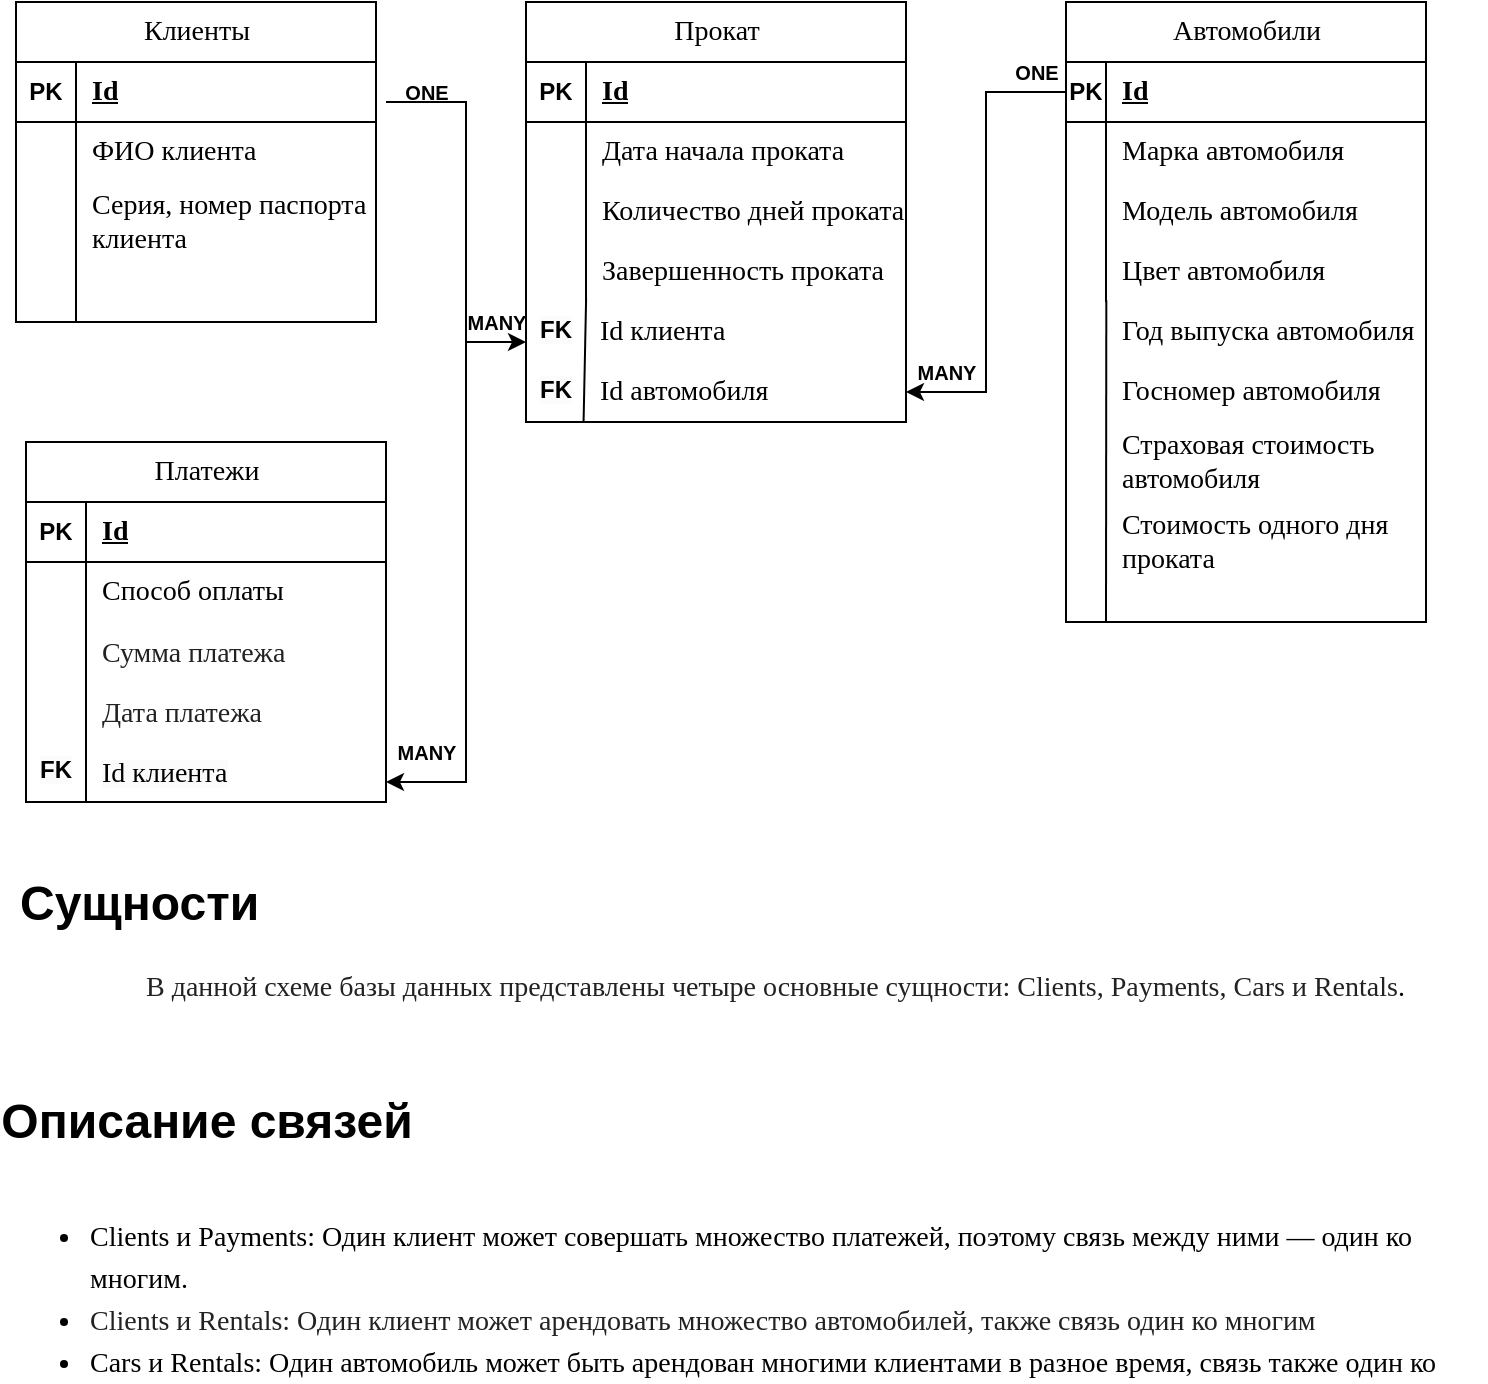 <mxfile version="24.8.6">
  <diagram name="Страница — 1" id="2ABTrhK1EuQkCngUxeEK">
    <mxGraphModel dx="1434" dy="738" grid="1" gridSize="10" guides="1" tooltips="1" connect="1" arrows="1" fold="1" page="1" pageScale="1" pageWidth="827" pageHeight="1169" math="0" shadow="0">
      <root>
        <mxCell id="0" />
        <mxCell id="1" parent="0" />
        <mxCell id="Uh-N2z985MXbtiI27TmT-30" value="" style="endArrow=classic;html=1;rounded=0;" parent="1" edge="1">
          <mxGeometry width="50" height="50" relative="1" as="geometry">
            <mxPoint x="239.998" y="130" as="sourcePoint" />
            <mxPoint x="240" y="470" as="targetPoint" />
            <Array as="points">
              <mxPoint x="280" y="130" />
              <mxPoint x="280" y="470" />
            </Array>
          </mxGeometry>
        </mxCell>
        <mxCell id="Uh-N2z985MXbtiI27TmT-31" value="" style="endArrow=classic;html=1;rounded=0;" parent="1" edge="1">
          <mxGeometry width="50" height="50" relative="1" as="geometry">
            <mxPoint x="240" y="130" as="sourcePoint" />
            <mxPoint x="310" y="250" as="targetPoint" />
            <Array as="points">
              <mxPoint x="280" y="130" />
              <mxPoint x="280" y="250" />
            </Array>
          </mxGeometry>
        </mxCell>
        <mxCell id="Uh-N2z985MXbtiI27TmT-32" value="" style="endArrow=classic;html=1;rounded=0;exitX=0;exitY=0.5;exitDx=0;exitDy=0;" parent="1" source="OQbJaZN8hJUcQe3rz_dk-86" edge="1">
          <mxGeometry width="50" height="50" relative="1" as="geometry">
            <mxPoint x="540" y="120" as="sourcePoint" />
            <mxPoint x="500" y="275" as="targetPoint" />
            <Array as="points">
              <mxPoint x="540" y="125" />
              <mxPoint x="540" y="200" />
              <mxPoint x="540" y="275" />
            </Array>
          </mxGeometry>
        </mxCell>
        <mxCell id="Uh-N2z985MXbtiI27TmT-55" value="" style="shape=tableRow;horizontal=0;startSize=0;swimlaneHead=0;swimlaneBody=0;top=0;left=0;bottom=0;right=0;collapsible=0;dropTarget=0;fillColor=none;points=[[0,0.5],[1,0.5]];portConstraint=eastwest;strokeColor=inherit;fontSize=16;" parent="1" vertex="1">
          <mxGeometry x="150" y="550" width="180" height="30" as="geometry" />
        </mxCell>
        <object label="&lt;span style=&quot;font-weight: 400; text-wrap-mode: wrap;&quot;&gt;&lt;font face=&quot;Times New Roman&quot; style=&quot;font-size: 14px;&quot;&gt;Прокат&lt;/font&gt;&lt;/span&gt;" id="OQbJaZN8hJUcQe3rz_dk-14">
          <mxCell style="shape=table;startSize=30;container=1;collapsible=1;childLayout=tableLayout;fixedRows=1;rowLines=0;fontStyle=1;align=center;resizeLast=1;html=1;" vertex="1" parent="1">
            <mxGeometry x="310" y="80" width="190" height="210" as="geometry" />
          </mxCell>
        </object>
        <mxCell id="OQbJaZN8hJUcQe3rz_dk-15" value="" style="shape=tableRow;horizontal=0;startSize=0;swimlaneHead=0;swimlaneBody=0;fillColor=none;collapsible=0;dropTarget=0;points=[[0,0.5],[1,0.5]];portConstraint=eastwest;top=0;left=0;right=0;bottom=1;" vertex="1" parent="OQbJaZN8hJUcQe3rz_dk-14">
          <mxGeometry y="30" width="190" height="30" as="geometry" />
        </mxCell>
        <mxCell id="OQbJaZN8hJUcQe3rz_dk-16" value="PK" style="shape=partialRectangle;connectable=0;fillColor=none;top=0;left=0;bottom=0;right=0;fontStyle=1;overflow=hidden;whiteSpace=wrap;html=1;" vertex="1" parent="OQbJaZN8hJUcQe3rz_dk-15">
          <mxGeometry width="30" height="30" as="geometry">
            <mxRectangle width="30" height="30" as="alternateBounds" />
          </mxGeometry>
        </mxCell>
        <mxCell id="OQbJaZN8hJUcQe3rz_dk-17" value="&lt;span style=&quot;text-align: center;&quot;&gt;&lt;font style=&quot;font-size: 14px;&quot; face=&quot;Times New Roman&quot;&gt;Id&lt;/font&gt;&lt;/span&gt;" style="shape=partialRectangle;connectable=0;fillColor=none;top=0;left=0;bottom=0;right=0;align=left;spacingLeft=6;fontStyle=5;overflow=hidden;whiteSpace=wrap;html=1;" vertex="1" parent="OQbJaZN8hJUcQe3rz_dk-15">
          <mxGeometry x="30" width="160" height="30" as="geometry">
            <mxRectangle width="160" height="30" as="alternateBounds" />
          </mxGeometry>
        </mxCell>
        <mxCell id="OQbJaZN8hJUcQe3rz_dk-18" value="" style="shape=tableRow;horizontal=0;startSize=0;swimlaneHead=0;swimlaneBody=0;fillColor=none;collapsible=0;dropTarget=0;points=[[0,0.5],[1,0.5]];portConstraint=eastwest;top=0;left=0;right=0;bottom=0;" vertex="1" parent="OQbJaZN8hJUcQe3rz_dk-14">
          <mxGeometry y="60" width="190" height="30" as="geometry" />
        </mxCell>
        <mxCell id="OQbJaZN8hJUcQe3rz_dk-19" value="" style="shape=partialRectangle;connectable=0;fillColor=none;top=0;left=0;bottom=0;right=0;editable=1;overflow=hidden;whiteSpace=wrap;html=1;" vertex="1" parent="OQbJaZN8hJUcQe3rz_dk-18">
          <mxGeometry width="30" height="30" as="geometry">
            <mxRectangle width="30" height="30" as="alternateBounds" />
          </mxGeometry>
        </mxCell>
        <mxCell id="OQbJaZN8hJUcQe3rz_dk-20" value="&lt;font style=&quot;font-size: 14px;&quot; face=&quot;Times New Roman&quot;&gt;Дата начала проката&lt;/font&gt;" style="shape=partialRectangle;connectable=0;fillColor=none;top=0;left=0;bottom=0;right=0;align=left;spacingLeft=6;overflow=hidden;whiteSpace=wrap;html=1;" vertex="1" parent="OQbJaZN8hJUcQe3rz_dk-18">
          <mxGeometry x="30" width="160" height="30" as="geometry">
            <mxRectangle width="160" height="30" as="alternateBounds" />
          </mxGeometry>
        </mxCell>
        <mxCell id="OQbJaZN8hJUcQe3rz_dk-21" value="" style="shape=tableRow;horizontal=0;startSize=0;swimlaneHead=0;swimlaneBody=0;fillColor=none;collapsible=0;dropTarget=0;points=[[0,0.5],[1,0.5]];portConstraint=eastwest;top=0;left=0;right=0;bottom=0;" vertex="1" parent="OQbJaZN8hJUcQe3rz_dk-14">
          <mxGeometry y="90" width="190" height="30" as="geometry" />
        </mxCell>
        <mxCell id="OQbJaZN8hJUcQe3rz_dk-22" value="" style="shape=partialRectangle;connectable=0;fillColor=none;top=0;left=0;bottom=0;right=0;editable=1;overflow=hidden;whiteSpace=wrap;html=1;" vertex="1" parent="OQbJaZN8hJUcQe3rz_dk-21">
          <mxGeometry width="30" height="30" as="geometry">
            <mxRectangle width="30" height="30" as="alternateBounds" />
          </mxGeometry>
        </mxCell>
        <mxCell id="OQbJaZN8hJUcQe3rz_dk-23" value="&lt;font style=&quot;font-size: 14px;&quot; face=&quot;Times New Roman&quot;&gt;Количество дней проката&lt;/font&gt;" style="shape=partialRectangle;connectable=0;fillColor=none;top=0;left=0;bottom=0;right=0;align=left;spacingLeft=6;overflow=hidden;whiteSpace=wrap;html=1;" vertex="1" parent="OQbJaZN8hJUcQe3rz_dk-21">
          <mxGeometry x="30" width="160" height="30" as="geometry">
            <mxRectangle width="160" height="30" as="alternateBounds" />
          </mxGeometry>
        </mxCell>
        <mxCell id="OQbJaZN8hJUcQe3rz_dk-24" value="" style="shape=tableRow;horizontal=0;startSize=0;swimlaneHead=0;swimlaneBody=0;fillColor=none;collapsible=0;dropTarget=0;points=[[0,0.5],[1,0.5]];portConstraint=eastwest;top=0;left=0;right=0;bottom=0;" vertex="1" parent="OQbJaZN8hJUcQe3rz_dk-14">
          <mxGeometry y="120" width="190" height="30" as="geometry" />
        </mxCell>
        <mxCell id="OQbJaZN8hJUcQe3rz_dk-25" value="" style="shape=partialRectangle;connectable=0;fillColor=none;top=0;left=0;bottom=0;right=0;editable=1;overflow=hidden;whiteSpace=wrap;html=1;" vertex="1" parent="OQbJaZN8hJUcQe3rz_dk-24">
          <mxGeometry width="30" height="30" as="geometry">
            <mxRectangle width="30" height="30" as="alternateBounds" />
          </mxGeometry>
        </mxCell>
        <mxCell id="OQbJaZN8hJUcQe3rz_dk-26" value="&lt;font style=&quot;font-size: 14px;&quot; face=&quot;Times New Roman&quot;&gt;Завершенность проката&lt;/font&gt;" style="shape=partialRectangle;connectable=0;fillColor=none;top=0;left=0;bottom=0;right=0;align=left;spacingLeft=6;overflow=hidden;whiteSpace=wrap;html=1;" vertex="1" parent="OQbJaZN8hJUcQe3rz_dk-24">
          <mxGeometry x="30" width="160" height="30" as="geometry">
            <mxRectangle width="160" height="30" as="alternateBounds" />
          </mxGeometry>
        </mxCell>
        <mxCell id="OQbJaZN8hJUcQe3rz_dk-32" value="&lt;span style=&quot;font-weight: 400;&quot;&gt;&lt;font style=&quot;font-size: 14px;&quot; face=&quot;Times New Roman&quot;&gt;Клиенты&lt;/font&gt;&lt;/span&gt;" style="shape=table;startSize=30;container=1;collapsible=1;childLayout=tableLayout;fixedRows=1;rowLines=0;fontStyle=1;align=center;resizeLast=1;html=1;" vertex="1" parent="1">
          <mxGeometry x="55" y="80" width="180" height="160" as="geometry" />
        </mxCell>
        <mxCell id="OQbJaZN8hJUcQe3rz_dk-33" value="" style="shape=tableRow;horizontal=0;startSize=0;swimlaneHead=0;swimlaneBody=0;fillColor=none;collapsible=0;dropTarget=0;points=[[0,0.5],[1,0.5]];portConstraint=eastwest;top=0;left=0;right=0;bottom=1;" vertex="1" parent="OQbJaZN8hJUcQe3rz_dk-32">
          <mxGeometry y="30" width="180" height="30" as="geometry" />
        </mxCell>
        <mxCell id="OQbJaZN8hJUcQe3rz_dk-34" value="PK" style="shape=partialRectangle;connectable=0;fillColor=none;top=0;left=0;bottom=0;right=0;fontStyle=1;overflow=hidden;whiteSpace=wrap;html=1;" vertex="1" parent="OQbJaZN8hJUcQe3rz_dk-33">
          <mxGeometry width="30" height="30" as="geometry">
            <mxRectangle width="30" height="30" as="alternateBounds" />
          </mxGeometry>
        </mxCell>
        <mxCell id="OQbJaZN8hJUcQe3rz_dk-35" value="&lt;font style=&quot;font-size: 14px;&quot; face=&quot;Times New Roman&quot;&gt;Id&lt;/font&gt;" style="shape=partialRectangle;connectable=0;fillColor=none;top=0;left=0;bottom=0;right=0;align=left;spacingLeft=6;fontStyle=5;overflow=hidden;whiteSpace=wrap;html=1;" vertex="1" parent="OQbJaZN8hJUcQe3rz_dk-33">
          <mxGeometry x="30" width="150" height="30" as="geometry">
            <mxRectangle width="150" height="30" as="alternateBounds" />
          </mxGeometry>
        </mxCell>
        <mxCell id="OQbJaZN8hJUcQe3rz_dk-36" value="" style="shape=tableRow;horizontal=0;startSize=0;swimlaneHead=0;swimlaneBody=0;fillColor=none;collapsible=0;dropTarget=0;points=[[0,0.5],[1,0.5]];portConstraint=eastwest;top=0;left=0;right=0;bottom=0;" vertex="1" parent="OQbJaZN8hJUcQe3rz_dk-32">
          <mxGeometry y="60" width="180" height="30" as="geometry" />
        </mxCell>
        <mxCell id="OQbJaZN8hJUcQe3rz_dk-37" value="" style="shape=partialRectangle;connectable=0;fillColor=none;top=0;left=0;bottom=0;right=0;editable=1;overflow=hidden;whiteSpace=wrap;html=1;" vertex="1" parent="OQbJaZN8hJUcQe3rz_dk-36">
          <mxGeometry width="30" height="30" as="geometry">
            <mxRectangle width="30" height="30" as="alternateBounds" />
          </mxGeometry>
        </mxCell>
        <mxCell id="OQbJaZN8hJUcQe3rz_dk-38" value="&lt;font face=&quot;Times New Roman&quot; style=&quot;font-size: 14px;&quot;&gt;ФИО клиента&lt;/font&gt;" style="shape=partialRectangle;connectable=0;fillColor=none;top=0;left=0;bottom=0;right=0;align=left;spacingLeft=6;overflow=hidden;whiteSpace=wrap;html=1;" vertex="1" parent="OQbJaZN8hJUcQe3rz_dk-36">
          <mxGeometry x="30" width="150" height="30" as="geometry">
            <mxRectangle width="150" height="30" as="alternateBounds" />
          </mxGeometry>
        </mxCell>
        <mxCell id="OQbJaZN8hJUcQe3rz_dk-39" value="" style="shape=tableRow;horizontal=0;startSize=0;swimlaneHead=0;swimlaneBody=0;fillColor=none;collapsible=0;dropTarget=0;points=[[0,0.5],[1,0.5]];portConstraint=eastwest;top=0;left=0;right=0;bottom=0;" vertex="1" parent="OQbJaZN8hJUcQe3rz_dk-32">
          <mxGeometry y="90" width="180" height="40" as="geometry" />
        </mxCell>
        <mxCell id="OQbJaZN8hJUcQe3rz_dk-40" value="" style="shape=partialRectangle;connectable=0;fillColor=none;top=0;left=0;bottom=0;right=0;editable=1;overflow=hidden;whiteSpace=wrap;html=1;" vertex="1" parent="OQbJaZN8hJUcQe3rz_dk-39">
          <mxGeometry width="30" height="40" as="geometry">
            <mxRectangle width="30" height="40" as="alternateBounds" />
          </mxGeometry>
        </mxCell>
        <mxCell id="OQbJaZN8hJUcQe3rz_dk-41" value="&lt;font style=&quot;font-size: 14px;&quot; face=&quot;Times New Roman&quot;&gt;Серия, номер паспорта клиента&lt;/font&gt;" style="shape=partialRectangle;connectable=0;fillColor=none;top=0;left=0;bottom=0;right=0;align=left;spacingLeft=6;overflow=hidden;whiteSpace=wrap;html=1;" vertex="1" parent="OQbJaZN8hJUcQe3rz_dk-39">
          <mxGeometry x="30" width="150" height="40" as="geometry">
            <mxRectangle width="150" height="40" as="alternateBounds" />
          </mxGeometry>
        </mxCell>
        <mxCell id="OQbJaZN8hJUcQe3rz_dk-42" value="" style="shape=tableRow;horizontal=0;startSize=0;swimlaneHead=0;swimlaneBody=0;fillColor=none;collapsible=0;dropTarget=0;points=[[0,0.5],[1,0.5]];portConstraint=eastwest;top=0;left=0;right=0;bottom=0;" vertex="1" parent="OQbJaZN8hJUcQe3rz_dk-32">
          <mxGeometry y="130" width="180" height="30" as="geometry" />
        </mxCell>
        <mxCell id="OQbJaZN8hJUcQe3rz_dk-43" value="" style="shape=partialRectangle;connectable=0;fillColor=none;top=0;left=0;bottom=0;right=0;editable=1;overflow=hidden;whiteSpace=wrap;html=1;" vertex="1" parent="OQbJaZN8hJUcQe3rz_dk-42">
          <mxGeometry width="30" height="30" as="geometry">
            <mxRectangle width="30" height="30" as="alternateBounds" />
          </mxGeometry>
        </mxCell>
        <mxCell id="OQbJaZN8hJUcQe3rz_dk-44" value="" style="shape=partialRectangle;connectable=0;fillColor=none;top=0;left=0;bottom=0;right=0;align=left;spacingLeft=6;overflow=hidden;whiteSpace=wrap;html=1;" vertex="1" parent="OQbJaZN8hJUcQe3rz_dk-42">
          <mxGeometry x="30" width="150" height="30" as="geometry">
            <mxRectangle width="150" height="30" as="alternateBounds" />
          </mxGeometry>
        </mxCell>
        <mxCell id="OQbJaZN8hJUcQe3rz_dk-47" value="" style="endArrow=none;html=1;rounded=0;entryX=0.167;entryY=-0.06;entryDx=0;entryDy=0;entryPerimeter=0;exitX=0.16;exitY=0.985;exitDx=0;exitDy=0;exitPerimeter=0;" edge="1" parent="1" source="OQbJaZN8hJUcQe3rz_dk-66" target="OQbJaZN8hJUcQe3rz_dk-63">
          <mxGeometry relative="1" as="geometry">
            <mxPoint x="340" y="320" as="sourcePoint" />
            <mxPoint x="340" y="240" as="targetPoint" />
          </mxGeometry>
        </mxCell>
        <mxCell id="OQbJaZN8hJUcQe3rz_dk-63" value="" style="shape=tableRow;horizontal=0;startSize=0;swimlaneHead=0;swimlaneBody=0;fillColor=none;collapsible=0;dropTarget=0;points=[[0,0.5],[1,0.5]];portConstraint=eastwest;top=0;left=0;right=0;bottom=0;" vertex="1" parent="1">
          <mxGeometry x="310" y="230" width="180" height="30" as="geometry" />
        </mxCell>
        <mxCell id="OQbJaZN8hJUcQe3rz_dk-65" value="&lt;font face=&quot;Times New Roman&quot; style=&quot;font-size: 14px;&quot;&gt;Id клиента&lt;/font&gt;" style="shape=partialRectangle;connectable=0;fillColor=none;top=0;left=0;bottom=0;right=0;align=left;spacingLeft=6;overflow=hidden;whiteSpace=wrap;html=1;" vertex="1" parent="OQbJaZN8hJUcQe3rz_dk-63">
          <mxGeometry x="29" width="150" height="30" as="geometry">
            <mxRectangle width="150" height="30" as="alternateBounds" />
          </mxGeometry>
        </mxCell>
        <mxCell id="OQbJaZN8hJUcQe3rz_dk-66" value="" style="shape=tableRow;horizontal=0;startSize=0;swimlaneHead=0;swimlaneBody=0;fillColor=none;collapsible=0;dropTarget=0;points=[[0,0.5],[1,0.5]];portConstraint=eastwest;top=0;left=0;right=0;bottom=0;" vertex="1" parent="1">
          <mxGeometry x="310" y="260" width="180" height="30" as="geometry" />
        </mxCell>
        <mxCell id="OQbJaZN8hJUcQe3rz_dk-68" value="&lt;font style=&quot;font-size: 14px;&quot; face=&quot;Times New Roman&quot;&gt;Id автомобиля&lt;/font&gt;" style="shape=partialRectangle;connectable=0;fillColor=none;top=0;left=0;bottom=0;right=0;align=left;spacingLeft=6;overflow=hidden;whiteSpace=wrap;html=1;" vertex="1" parent="OQbJaZN8hJUcQe3rz_dk-66">
          <mxGeometry x="29" width="150" height="30" as="geometry">
            <mxRectangle width="150" height="30" as="alternateBounds" />
          </mxGeometry>
        </mxCell>
        <mxCell id="OQbJaZN8hJUcQe3rz_dk-64" value="" style="shape=partialRectangle;connectable=0;fillColor=none;top=0;left=0;bottom=0;right=0;editable=1;overflow=hidden;whiteSpace=wrap;html=1;" vertex="1" parent="1">
          <mxGeometry x="290" y="310" width="30" height="30" as="geometry">
            <mxRectangle width="30" height="30" as="alternateBounds" />
          </mxGeometry>
        </mxCell>
        <mxCell id="OQbJaZN8hJUcQe3rz_dk-67" value="" style="shape=partialRectangle;connectable=0;fillColor=none;top=0;left=0;bottom=0;right=0;editable=1;overflow=hidden;whiteSpace=wrap;html=1;" vertex="1" parent="1">
          <mxGeometry x="300" y="310" width="30" height="30" as="geometry">
            <mxRectangle width="30" height="30" as="alternateBounds" />
          </mxGeometry>
        </mxCell>
        <object label="&lt;span style=&quot;font-weight: 400; text-wrap-mode: wrap;&quot;&gt;&lt;font style=&quot;font-size: 14px;&quot; face=&quot;Times New Roman&quot;&gt;Платежи&lt;/font&gt;&lt;/span&gt;" Row4="" id="OQbJaZN8hJUcQe3rz_dk-69">
          <mxCell style="shape=table;startSize=30;container=1;collapsible=1;childLayout=tableLayout;fixedRows=1;rowLines=0;fontStyle=1;align=center;resizeLast=1;html=1;" vertex="1" parent="1">
            <mxGeometry x="60" y="300" width="180" height="180" as="geometry" />
          </mxCell>
        </object>
        <mxCell id="OQbJaZN8hJUcQe3rz_dk-70" value="" style="shape=tableRow;horizontal=0;startSize=0;swimlaneHead=0;swimlaneBody=0;fillColor=none;collapsible=0;dropTarget=0;points=[[0,0.5],[1,0.5]];portConstraint=eastwest;top=0;left=0;right=0;bottom=1;" vertex="1" parent="OQbJaZN8hJUcQe3rz_dk-69">
          <mxGeometry y="30" width="180" height="30" as="geometry" />
        </mxCell>
        <mxCell id="OQbJaZN8hJUcQe3rz_dk-71" value="PK" style="shape=partialRectangle;connectable=0;fillColor=none;top=0;left=0;bottom=0;right=0;fontStyle=1;overflow=hidden;whiteSpace=wrap;html=1;" vertex="1" parent="OQbJaZN8hJUcQe3rz_dk-70">
          <mxGeometry width="30" height="30" as="geometry">
            <mxRectangle width="30" height="30" as="alternateBounds" />
          </mxGeometry>
        </mxCell>
        <mxCell id="OQbJaZN8hJUcQe3rz_dk-72" value="&lt;font style=&quot;font-size: 14px;&quot; face=&quot;Times New Roman&quot;&gt;Id&lt;/font&gt;" style="shape=partialRectangle;connectable=0;fillColor=none;top=0;left=0;bottom=0;right=0;align=left;spacingLeft=6;fontStyle=5;overflow=hidden;whiteSpace=wrap;html=1;" vertex="1" parent="OQbJaZN8hJUcQe3rz_dk-70">
          <mxGeometry x="30" width="150" height="30" as="geometry">
            <mxRectangle width="150" height="30" as="alternateBounds" />
          </mxGeometry>
        </mxCell>
        <mxCell id="OQbJaZN8hJUcQe3rz_dk-73" value="" style="shape=tableRow;horizontal=0;startSize=0;swimlaneHead=0;swimlaneBody=0;fillColor=none;collapsible=0;dropTarget=0;points=[[0,0.5],[1,0.5]];portConstraint=eastwest;top=0;left=0;right=0;bottom=0;" vertex="1" parent="OQbJaZN8hJUcQe3rz_dk-69">
          <mxGeometry y="60" width="180" height="30" as="geometry" />
        </mxCell>
        <mxCell id="OQbJaZN8hJUcQe3rz_dk-74" value="" style="shape=partialRectangle;connectable=0;fillColor=none;top=0;left=0;bottom=0;right=0;editable=1;overflow=hidden;whiteSpace=wrap;html=1;" vertex="1" parent="OQbJaZN8hJUcQe3rz_dk-73">
          <mxGeometry width="30" height="30" as="geometry">
            <mxRectangle width="30" height="30" as="alternateBounds" />
          </mxGeometry>
        </mxCell>
        <mxCell id="OQbJaZN8hJUcQe3rz_dk-75" value="&lt;font style=&quot;font-size: 14px;&quot; face=&quot;Times New Roman&quot;&gt;Способ оплаты&lt;/font&gt;" style="shape=partialRectangle;connectable=0;fillColor=none;top=0;left=0;bottom=0;right=0;align=left;spacingLeft=6;overflow=hidden;whiteSpace=wrap;html=1;" vertex="1" parent="OQbJaZN8hJUcQe3rz_dk-73">
          <mxGeometry x="30" width="150" height="30" as="geometry">
            <mxRectangle width="150" height="30" as="alternateBounds" />
          </mxGeometry>
        </mxCell>
        <mxCell id="OQbJaZN8hJUcQe3rz_dk-76" value="" style="shape=tableRow;horizontal=0;startSize=0;swimlaneHead=0;swimlaneBody=0;fillColor=none;collapsible=0;dropTarget=0;points=[[0,0.5],[1,0.5]];portConstraint=eastwest;top=0;left=0;right=0;bottom=0;" vertex="1" parent="OQbJaZN8hJUcQe3rz_dk-69">
          <mxGeometry y="90" width="180" height="30" as="geometry" />
        </mxCell>
        <mxCell id="OQbJaZN8hJUcQe3rz_dk-77" value="" style="shape=partialRectangle;connectable=0;fillColor=none;top=0;left=0;bottom=0;right=0;editable=1;overflow=hidden;whiteSpace=wrap;html=1;" vertex="1" parent="OQbJaZN8hJUcQe3rz_dk-76">
          <mxGeometry width="30" height="30" as="geometry">
            <mxRectangle width="30" height="30" as="alternateBounds" />
          </mxGeometry>
        </mxCell>
        <mxCell id="OQbJaZN8hJUcQe3rz_dk-78" value="&lt;ul style=&quot;margin-top: 0px; margin-right: 0px; margin-bottom: var(--sds-space-x02); margin-left: 0px; padding: 0 0 0 var(--sds-space-x05); border: 0px; font-variant-numeric: inherit; font-variant-east-asian: inherit; font-variant-alternates: inherit; font-variant-position: inherit; font-stretch: inherit; line-height: 1.5; font-optical-sizing: inherit; font-size-adjust: inherit; font-kerning: inherit; font-feature-settings: inherit; font-variation-settings: inherit; vertical-align: baseline; list-style-position: initial; list-style-image: initial; box-sizing: border-box; animation: 0.5s ease-in-out 0s 1 normal forwards running bHC7YAkMUuljlAUpAmjt; overflow-wrap: break-word; color: rgb(34, 34, 34); background-color: rgb(255, 255, 255);&quot;&gt;&lt;li style=&quot;margin-bottom: var(--sds-space-x02); padding: 0px; border: 0px; font-style: inherit; font-variant: inherit; font-weight: inherit; font-stretch: inherit; line-height: 1.5; font-optical-sizing: inherit; font-size-adjust: inherit; font-kerning: inherit; font-feature-settings: inherit; font-variation-settings: inherit; vertical-align: baseline; box-sizing: border-box; animation: 0.5s ease-in-out 0s 1 normal forwards running bHC7YAkMUuljlAUpAmjt; overflow-wrap: break-word;&quot;&gt;&lt;span style=&quot;margin: 0px; padding: 0px; border: 0px; font-style: inherit; font-variant: inherit; font-weight: var(--sds-font-weight-bold); font-stretch: inherit; line-height: 1.5; font-optical-sizing: inherit; font-size-adjust: inherit; font-kerning: inherit; font-feature-settings: inherit; font-variation-settings: inherit; vertical-align: baseline; box-sizing: border-box; animation: 0.5s ease-in-out 0s 1 normal forwards running bHC7YAkMUuljlAUpAmjt; white-space-collapse: break-spaces; overflow-wrap: break-word;&quot;&gt;&lt;font style=&quot;font-size: 14px;&quot; face=&quot;Times New Roman&quot;&gt;Сумма платежа&lt;/font&gt;&lt;/span&gt;&lt;/li&gt;&lt;/ul&gt;" style="shape=partialRectangle;connectable=0;fillColor=none;top=0;left=0;bottom=0;right=0;align=left;spacingLeft=6;overflow=hidden;whiteSpace=wrap;html=1;" vertex="1" parent="OQbJaZN8hJUcQe3rz_dk-76">
          <mxGeometry x="30" width="150" height="30" as="geometry">
            <mxRectangle width="150" height="30" as="alternateBounds" />
          </mxGeometry>
        </mxCell>
        <mxCell id="OQbJaZN8hJUcQe3rz_dk-79" value="" style="shape=tableRow;horizontal=0;startSize=0;swimlaneHead=0;swimlaneBody=0;fillColor=none;collapsible=0;dropTarget=0;points=[[0,0.5],[1,0.5]];portConstraint=eastwest;top=0;left=0;right=0;bottom=0;" vertex="1" parent="OQbJaZN8hJUcQe3rz_dk-69">
          <mxGeometry y="120" width="180" height="30" as="geometry" />
        </mxCell>
        <mxCell id="OQbJaZN8hJUcQe3rz_dk-80" value="" style="shape=partialRectangle;connectable=0;fillColor=none;top=0;left=0;bottom=0;right=0;editable=1;overflow=hidden;whiteSpace=wrap;html=1;" vertex="1" parent="OQbJaZN8hJUcQe3rz_dk-79">
          <mxGeometry width="30" height="30" as="geometry">
            <mxRectangle width="30" height="30" as="alternateBounds" />
          </mxGeometry>
        </mxCell>
        <mxCell id="OQbJaZN8hJUcQe3rz_dk-81" value="&lt;ul style=&quot;margin-top: 0px; margin-right: 0px; margin-bottom: var(--sds-space-x02); margin-left: 0px; padding: 0 0 0 var(--sds-space-x05); border: 0px; font-variant-numeric: inherit; font-variant-east-asian: inherit; font-variant-alternates: inherit; font-variant-position: inherit; font-stretch: inherit; line-height: 1.5; font-optical-sizing: inherit; font-size-adjust: inherit; font-kerning: inherit; font-feature-settings: inherit; font-variation-settings: inherit; vertical-align: baseline; list-style-position: initial; list-style-image: initial; box-sizing: border-box; animation: 0.5s ease-in-out 0s 1 normal forwards running bHC7YAkMUuljlAUpAmjt; overflow-wrap: break-word; color: rgb(34, 34, 34); background-color: rgb(255, 255, 255);&quot;&gt;&lt;li style=&quot;margin-bottom: var(--sds-space-x02); padding: 0px; border: 0px; font-style: inherit; font-variant: inherit; font-weight: inherit; font-stretch: inherit; line-height: 1.5; font-optical-sizing: inherit; font-size-adjust: inherit; font-kerning: inherit; font-feature-settings: inherit; font-variation-settings: inherit; vertical-align: baseline; box-sizing: border-box; animation: 0.5s ease-in-out 0s 1 normal forwards running bHC7YAkMUuljlAUpAmjt; overflow-wrap: break-word;&quot;&gt;&lt;span style=&quot;margin: 0px; padding: 0px; border: 0px; font-style: inherit; font-variant: inherit; font-weight: var(--sds-font-weight-bold); font-stretch: inherit; line-height: 1.5; font-optical-sizing: inherit; font-size-adjust: inherit; font-kerning: inherit; font-feature-settings: inherit; font-variation-settings: inherit; vertical-align: baseline; box-sizing: border-box; animation: 0.5s ease-in-out 0s 1 normal forwards running bHC7YAkMUuljlAUpAmjt; white-space-collapse: break-spaces; overflow-wrap: break-word;&quot;&gt;&lt;font style=&quot;font-size: 14px;&quot; face=&quot;Times New Roman&quot;&gt;Дата платежа&lt;/font&gt;&lt;/span&gt;&lt;/li&gt;&lt;/ul&gt;" style="shape=partialRectangle;connectable=0;fillColor=none;top=0;left=0;bottom=0;right=0;align=left;spacingLeft=6;overflow=hidden;whiteSpace=wrap;html=1;" vertex="1" parent="OQbJaZN8hJUcQe3rz_dk-79">
          <mxGeometry x="30" width="150" height="30" as="geometry">
            <mxRectangle width="150" height="30" as="alternateBounds" />
          </mxGeometry>
        </mxCell>
        <mxCell id="OQbJaZN8hJUcQe3rz_dk-82" value="&lt;ul style=&quot;margin-top: 0px; margin-right: 0px; margin-bottom: var(--sds-space-x02); margin-left: 0px; padding: 0 0 0 var(--sds-space-x05); border: 0px; font-variant-numeric: inherit; font-variant-east-asian: inherit; font-variant-alternates: inherit; font-variant-position: inherit; font-stretch: inherit; line-height: 1.5; font-optical-sizing: inherit; font-size-adjust: inherit; font-kerning: inherit; font-feature-settings: inherit; font-variation-settings: inherit; vertical-align: baseline; list-style-position: initial; list-style-image: initial; box-sizing: border-box; animation: 0.5s ease-in-out 0s 1 normal forwards running bHC7YAkMUuljlAUpAmjt; overflow-wrap: break-word; color: rgb(34, 34, 34); background-color: rgb(255, 255, 255);&quot;&gt;&lt;li style=&quot;margin-bottom: var(--sds-space-x02); padding: 0px; border: 0px; font-style: inherit; font-variant: inherit; font-weight: inherit; font-stretch: inherit; line-height: 1.5; font-optical-sizing: inherit; font-size-adjust: inherit; font-kerning: inherit; font-feature-settings: inherit; font-variation-settings: inherit; vertical-align: baseline; box-sizing: border-box; animation: 0.5s ease-in-out 0s 1 normal forwards running bHC7YAkMUuljlAUpAmjt; overflow-wrap: break-word;&quot;&gt;&lt;span style=&quot;color: rgb(0, 0, 0); background-color: rgb(251, 251, 251);&quot;&gt;&lt;font face=&quot;Times New Roman&quot; style=&quot;font-size: 14px;&quot;&gt;Id клиента&lt;/font&gt;&lt;/span&gt;&lt;/li&gt;&lt;/ul&gt;" style="shape=partialRectangle;connectable=0;fillColor=none;top=0;left=0;bottom=0;right=0;align=left;spacingLeft=6;overflow=hidden;whiteSpace=wrap;html=1;" vertex="1" parent="1">
          <mxGeometry x="90" y="450" width="150" height="30" as="geometry">
            <mxRectangle width="150" height="30" as="alternateBounds" />
          </mxGeometry>
        </mxCell>
        <mxCell id="OQbJaZN8hJUcQe3rz_dk-84" value="" style="endArrow=none;html=1;rounded=0;" edge="1" parent="1">
          <mxGeometry relative="1" as="geometry">
            <mxPoint x="90" y="480" as="sourcePoint" />
            <mxPoint x="90" y="450" as="targetPoint" />
          </mxGeometry>
        </mxCell>
        <object label="&lt;span style=&quot;font-weight: 400; text-wrap-mode: wrap;&quot;&gt;&lt;font style=&quot;font-size: 14px;&quot; face=&quot;Times New Roman&quot;&gt;Автомобили&lt;/font&gt;&lt;/span&gt;" data1="" data2="" data3="" id="OQbJaZN8hJUcQe3rz_dk-85">
          <mxCell style="shape=table;startSize=30;container=1;collapsible=1;childLayout=tableLayout;fixedRows=1;rowLines=0;fontStyle=1;align=center;resizeLast=1;html=1;" vertex="1" parent="1">
            <mxGeometry x="580" y="80" width="180" height="310" as="geometry" />
          </mxCell>
        </object>
        <mxCell id="OQbJaZN8hJUcQe3rz_dk-86" value="" style="shape=tableRow;horizontal=0;startSize=0;swimlaneHead=0;swimlaneBody=0;fillColor=none;collapsible=0;dropTarget=0;points=[[0,0.5],[1,0.5]];portConstraint=eastwest;top=0;left=0;right=0;bottom=1;" vertex="1" parent="OQbJaZN8hJUcQe3rz_dk-85">
          <mxGeometry y="30" width="180" height="30" as="geometry" />
        </mxCell>
        <mxCell id="OQbJaZN8hJUcQe3rz_dk-87" value="PK" style="shape=partialRectangle;connectable=0;fillColor=none;top=0;left=0;bottom=0;right=0;fontStyle=1;overflow=hidden;whiteSpace=wrap;html=1;" vertex="1" parent="OQbJaZN8hJUcQe3rz_dk-86">
          <mxGeometry width="20" height="30" as="geometry">
            <mxRectangle width="20" height="30" as="alternateBounds" />
          </mxGeometry>
        </mxCell>
        <mxCell id="OQbJaZN8hJUcQe3rz_dk-88" value="&lt;font face=&quot;Times New Roman&quot; style=&quot;font-size: 14px;&quot;&gt;Id&lt;/font&gt;" style="shape=partialRectangle;connectable=0;fillColor=none;top=0;left=0;bottom=0;right=0;align=left;spacingLeft=6;fontStyle=5;overflow=hidden;whiteSpace=wrap;html=1;" vertex="1" parent="OQbJaZN8hJUcQe3rz_dk-86">
          <mxGeometry x="20" width="160" height="30" as="geometry">
            <mxRectangle width="160" height="30" as="alternateBounds" />
          </mxGeometry>
        </mxCell>
        <mxCell id="OQbJaZN8hJUcQe3rz_dk-89" value="" style="shape=tableRow;horizontal=0;startSize=0;swimlaneHead=0;swimlaneBody=0;fillColor=none;collapsible=0;dropTarget=0;points=[[0,0.5],[1,0.5]];portConstraint=eastwest;top=0;left=0;right=0;bottom=0;" vertex="1" parent="OQbJaZN8hJUcQe3rz_dk-85">
          <mxGeometry y="60" width="180" height="30" as="geometry" />
        </mxCell>
        <mxCell id="OQbJaZN8hJUcQe3rz_dk-90" value="" style="shape=partialRectangle;connectable=0;fillColor=none;top=0;left=0;bottom=0;right=0;editable=1;overflow=hidden;whiteSpace=wrap;html=1;" vertex="1" parent="OQbJaZN8hJUcQe3rz_dk-89">
          <mxGeometry width="20" height="30" as="geometry">
            <mxRectangle width="20" height="30" as="alternateBounds" />
          </mxGeometry>
        </mxCell>
        <mxCell id="OQbJaZN8hJUcQe3rz_dk-91" value="&lt;font style=&quot;font-size: 14px;&quot; face=&quot;Times New Roman&quot;&gt;Марка автомобиля&lt;/font&gt;" style="shape=partialRectangle;connectable=0;fillColor=none;top=0;left=0;bottom=0;right=0;align=left;spacingLeft=6;overflow=hidden;whiteSpace=wrap;html=1;" vertex="1" parent="OQbJaZN8hJUcQe3rz_dk-89">
          <mxGeometry x="20" width="160" height="30" as="geometry">
            <mxRectangle width="160" height="30" as="alternateBounds" />
          </mxGeometry>
        </mxCell>
        <mxCell id="OQbJaZN8hJUcQe3rz_dk-92" value="" style="shape=tableRow;horizontal=0;startSize=0;swimlaneHead=0;swimlaneBody=0;fillColor=none;collapsible=0;dropTarget=0;points=[[0,0.5],[1,0.5]];portConstraint=eastwest;top=0;left=0;right=0;bottom=0;" vertex="1" parent="OQbJaZN8hJUcQe3rz_dk-85">
          <mxGeometry y="90" width="180" height="30" as="geometry" />
        </mxCell>
        <mxCell id="OQbJaZN8hJUcQe3rz_dk-93" value="" style="shape=partialRectangle;connectable=0;fillColor=none;top=0;left=0;bottom=0;right=0;editable=1;overflow=hidden;whiteSpace=wrap;html=1;" vertex="1" parent="OQbJaZN8hJUcQe3rz_dk-92">
          <mxGeometry width="20" height="30" as="geometry">
            <mxRectangle width="20" height="30" as="alternateBounds" />
          </mxGeometry>
        </mxCell>
        <mxCell id="OQbJaZN8hJUcQe3rz_dk-94" value="&lt;font style=&quot;font-size: 14px;&quot; face=&quot;Times New Roman&quot;&gt;Модель автомобиля&lt;/font&gt;" style="shape=partialRectangle;connectable=0;fillColor=none;top=0;left=0;bottom=0;right=0;align=left;spacingLeft=6;overflow=hidden;whiteSpace=wrap;html=1;" vertex="1" parent="OQbJaZN8hJUcQe3rz_dk-92">
          <mxGeometry x="20" width="160" height="30" as="geometry">
            <mxRectangle width="160" height="30" as="alternateBounds" />
          </mxGeometry>
        </mxCell>
        <mxCell id="OQbJaZN8hJUcQe3rz_dk-95" value="" style="shape=tableRow;horizontal=0;startSize=0;swimlaneHead=0;swimlaneBody=0;fillColor=none;collapsible=0;dropTarget=0;points=[[0,0.5],[1,0.5]];portConstraint=eastwest;top=0;left=0;right=0;bottom=0;" vertex="1" parent="OQbJaZN8hJUcQe3rz_dk-85">
          <mxGeometry y="120" width="180" height="30" as="geometry" />
        </mxCell>
        <mxCell id="OQbJaZN8hJUcQe3rz_dk-96" value="" style="shape=partialRectangle;connectable=0;fillColor=none;top=0;left=0;bottom=0;right=0;editable=1;overflow=hidden;whiteSpace=wrap;html=1;" vertex="1" parent="OQbJaZN8hJUcQe3rz_dk-95">
          <mxGeometry width="20" height="30" as="geometry">
            <mxRectangle width="20" height="30" as="alternateBounds" />
          </mxGeometry>
        </mxCell>
        <mxCell id="OQbJaZN8hJUcQe3rz_dk-97" value="&lt;font style=&quot;font-size: 14px;&quot; face=&quot;Times New Roman&quot;&gt;Цвет автомобиля&lt;/font&gt;" style="shape=partialRectangle;connectable=0;fillColor=none;top=0;left=0;bottom=0;right=0;align=left;spacingLeft=6;overflow=hidden;whiteSpace=wrap;html=1;" vertex="1" parent="OQbJaZN8hJUcQe3rz_dk-95">
          <mxGeometry x="20" width="160" height="30" as="geometry">
            <mxRectangle width="160" height="30" as="alternateBounds" />
          </mxGeometry>
        </mxCell>
        <mxCell id="OQbJaZN8hJUcQe3rz_dk-98" value="&lt;font style=&quot;font-size: 14px;&quot; face=&quot;Times New Roman&quot;&gt;Год выпуска автомобиля&lt;/font&gt;" style="shape=partialRectangle;connectable=0;fillColor=none;top=0;left=0;bottom=0;right=0;align=left;spacingLeft=6;overflow=hidden;whiteSpace=wrap;html=1;" vertex="1" parent="1">
          <mxGeometry x="600" y="230" width="170" height="30" as="geometry">
            <mxRectangle width="150" height="30" as="alternateBounds" />
          </mxGeometry>
        </mxCell>
        <mxCell id="OQbJaZN8hJUcQe3rz_dk-99" value="&lt;font face=&quot;Times New Roman&quot; style=&quot;font-size: 14px;&quot;&gt;Госномер автомобиля&lt;/font&gt;" style="shape=partialRectangle;connectable=0;fillColor=none;top=0;left=0;bottom=0;right=0;align=left;spacingLeft=6;overflow=hidden;whiteSpace=wrap;html=1;" vertex="1" parent="1">
          <mxGeometry x="600" y="260" width="150" height="30" as="geometry">
            <mxRectangle width="150" height="30" as="alternateBounds" />
          </mxGeometry>
        </mxCell>
        <mxCell id="OQbJaZN8hJUcQe3rz_dk-100" value="&lt;font style=&quot;font-size: 14px;&quot; face=&quot;Times New Roman&quot;&gt;Страховая стоимость автомобиля&lt;/font&gt;" style="shape=partialRectangle;connectable=0;fillColor=none;top=0;left=0;bottom=0;right=0;align=left;spacingLeft=6;overflow=hidden;whiteSpace=wrap;html=1;" vertex="1" parent="1">
          <mxGeometry x="600" y="290" width="160" height="40" as="geometry">
            <mxRectangle width="150" height="30" as="alternateBounds" />
          </mxGeometry>
        </mxCell>
        <mxCell id="OQbJaZN8hJUcQe3rz_dk-101" value="&lt;font face=&quot;Times New Roman&quot; style=&quot;font-size: 14px;&quot;&gt;Стоимость одного дня проката&lt;/font&gt;" style="shape=partialRectangle;connectable=0;fillColor=none;top=0;left=0;bottom=0;right=0;align=left;spacingLeft=6;overflow=hidden;whiteSpace=wrap;html=1;" vertex="1" parent="1">
          <mxGeometry x="600" y="330" width="150" height="40" as="geometry">
            <mxRectangle width="150" height="30" as="alternateBounds" />
          </mxGeometry>
        </mxCell>
        <mxCell id="OQbJaZN8hJUcQe3rz_dk-102" value="" style="endArrow=none;html=1;rounded=0;entryX=0.112;entryY=0.969;entryDx=0;entryDy=0;entryPerimeter=0;" edge="1" parent="1" target="OQbJaZN8hJUcQe3rz_dk-95">
          <mxGeometry relative="1" as="geometry">
            <mxPoint x="600" y="390" as="sourcePoint" />
            <mxPoint x="560" y="280" as="targetPoint" />
          </mxGeometry>
        </mxCell>
        <mxCell id="OQbJaZN8hJUcQe3rz_dk-105" value="&lt;span style=&quot;color: rgb(0, 0, 0); font-family: Helvetica; font-size: 12px; font-style: normal; font-variant-ligatures: normal; font-variant-caps: normal; font-weight: 700; letter-spacing: normal; orphans: 2; text-indent: 0px; text-transform: none; widows: 2; word-spacing: 0px; -webkit-text-stroke-width: 0px; white-space: normal; background-color: rgb(251, 251, 251); text-decoration-thickness: initial; text-decoration-style: initial; text-decoration-color: initial; float: none; display: inline !important;&quot;&gt;FK&lt;/span&gt;" style="text;whiteSpace=wrap;html=1;align=center;" vertex="1" parent="1">
          <mxGeometry x="60" y="450" width="30" height="20" as="geometry" />
        </mxCell>
        <mxCell id="OQbJaZN8hJUcQe3rz_dk-106" value="&lt;span style=&quot;color: rgb(0, 0, 0); font-family: Helvetica; font-size: 12px; font-style: normal; font-variant-ligatures: normal; font-variant-caps: normal; font-weight: 700; letter-spacing: normal; orphans: 2; text-indent: 0px; text-transform: none; widows: 2; word-spacing: 0px; -webkit-text-stroke-width: 0px; white-space: normal; background-color: rgb(251, 251, 251); text-decoration-thickness: initial; text-decoration-style: initial; text-decoration-color: initial; float: none; display: inline !important;&quot;&gt;FK&lt;/span&gt;" style="text;whiteSpace=wrap;html=1;align=center;" vertex="1" parent="1">
          <mxGeometry x="310" y="230" width="30" height="20" as="geometry" />
        </mxCell>
        <mxCell id="OQbJaZN8hJUcQe3rz_dk-107" value="&lt;span style=&quot;color: rgb(0, 0, 0); font-family: Helvetica; font-size: 12px; font-style: normal; font-variant-ligatures: normal; font-variant-caps: normal; font-weight: 700; letter-spacing: normal; orphans: 2; text-indent: 0px; text-transform: none; widows: 2; word-spacing: 0px; -webkit-text-stroke-width: 0px; white-space: normal; background-color: rgb(251, 251, 251); text-decoration-thickness: initial; text-decoration-style: initial; text-decoration-color: initial; float: none; display: inline !important;&quot;&gt;FK&lt;/span&gt;" style="text;whiteSpace=wrap;html=1;align=center;" vertex="1" parent="1">
          <mxGeometry x="310" y="260" width="30" height="20" as="geometry" />
        </mxCell>
        <mxCell id="OQbJaZN8hJUcQe3rz_dk-109" value="&lt;b&gt;&lt;font style=&quot;font-size: 10px;&quot;&gt;ONE&lt;/font&gt;&lt;/b&gt;" style="text;html=1;align=center;verticalAlign=middle;resizable=0;points=[];autosize=1;strokeColor=none;fillColor=none;" vertex="1" parent="1">
          <mxGeometry x="235" y="110" width="50" height="30" as="geometry" />
        </mxCell>
        <mxCell id="OQbJaZN8hJUcQe3rz_dk-110" value="&lt;b&gt;&lt;font style=&quot;font-size: 10px;&quot;&gt;ONE&lt;/font&gt;&lt;/b&gt;" style="text;html=1;align=center;verticalAlign=middle;resizable=0;points=[];autosize=1;strokeColor=none;fillColor=none;" vertex="1" parent="1">
          <mxGeometry x="540" y="100" width="50" height="30" as="geometry" />
        </mxCell>
        <mxCell id="OQbJaZN8hJUcQe3rz_dk-111" value="&lt;b&gt;&lt;font style=&quot;font-size: 10px;&quot;&gt;MANY&lt;/font&gt;&lt;/b&gt;" style="text;html=1;align=center;verticalAlign=middle;resizable=0;points=[];autosize=1;strokeColor=none;fillColor=none;" vertex="1" parent="1">
          <mxGeometry x="235" y="440" width="50" height="30" as="geometry" />
        </mxCell>
        <mxCell id="OQbJaZN8hJUcQe3rz_dk-112" value="&lt;b&gt;&lt;font style=&quot;font-size: 10px;&quot;&gt;MANY&lt;/font&gt;&lt;/b&gt;" style="text;html=1;align=center;verticalAlign=middle;resizable=0;points=[];autosize=1;strokeColor=none;fillColor=none;" vertex="1" parent="1">
          <mxGeometry x="495" y="250" width="50" height="30" as="geometry" />
        </mxCell>
        <mxCell id="OQbJaZN8hJUcQe3rz_dk-113" value="&lt;b&gt;&lt;font style=&quot;font-size: 10px;&quot;&gt;MANY&lt;/font&gt;&lt;/b&gt;" style="text;html=1;align=center;verticalAlign=middle;resizable=0;points=[];autosize=1;strokeColor=none;fillColor=none;" vertex="1" parent="1">
          <mxGeometry x="270" y="225" width="50" height="30" as="geometry" />
        </mxCell>
        <mxCell id="OQbJaZN8hJUcQe3rz_dk-118" value="&lt;h1 style=&quot;margin-top: 0px;&quot;&gt;&lt;font style=&quot;font-size: 24px;&quot;&gt;Сущности&lt;/font&gt;&lt;/h1&gt;&lt;p style=&quot;font-size: 14px;&quot;&gt;&lt;font style=&quot;font-size: 14px;&quot;&gt;&lt;span style=&quot;white-space-collapse: break-spaces; color: rgb(34, 34, 34); background-color: rgb(255, 255, 255);&quot;&gt;&lt;span style=&quot;font-family: DDG_ProximaNova, DDG_ProximaNova_UI_0, DDG_ProximaNova_UI_1, DDG_ProximaNova_UI_2, DDG_ProximaNova_UI_3, DDG_ProximaNova_UI_4, DDG_ProximaNova_UI_5, DDG_ProximaNova_UI_6, &amp;quot;Proxima Nova&amp;quot;, -apple-system, BlinkMacSystemFont, &amp;quot;Segoe UI&amp;quot;, Roboto, Oxygen-Sans, Ubuntu, Cantarell, &amp;quot;Helvetica Neue&amp;quot;, Arial, &amp;quot;Noto Sans&amp;quot;, sans-serif; white-space: pre;&quot;&gt;&#x9;&lt;/span&gt;&lt;span style=&quot;font-family: DDG_ProximaNova, DDG_ProximaNova_UI_0, DDG_ProximaNova_UI_1, DDG_ProximaNova_UI_2, DDG_ProximaNova_UI_3, DDG_ProximaNova_UI_4, DDG_ProximaNova_UI_5, DDG_ProximaNova_UI_6, &amp;quot;Proxima Nova&amp;quot;, -apple-system, BlinkMacSystemFont, &amp;quot;Segoe UI&amp;quot;, Roboto, Oxygen-Sans, Ubuntu, Cantarell, &amp;quot;Helvetica Neue&amp;quot;, Arial, &amp;quot;Noto Sans&amp;quot;, sans-serif; white-space: pre;&quot;&gt;&#x9;&lt;/span&gt;&lt;font face=&quot;Times New Roman&quot;&gt;В данной схеме базы данных представлены четыре основные сущности: &lt;/font&gt;&lt;/span&gt;&lt;font face=&quot;Times New Roman&quot;&gt;&lt;span style=&quot;font-weight: var(--sds-font-weight-bold); white-space-collapse: break-spaces; margin: 0px; padding: 0px; border: 0px; font-variant-numeric: inherit; font-variant-east-asian: inherit; font-variant-alternates: inherit; font-variant-position: inherit; font-stretch: inherit; line-height: 1.5; font-optical-sizing: inherit; font-size-adjust: inherit; font-kerning: inherit; font-feature-settings: inherit; font-variation-settings: inherit; vertical-align: baseline; box-sizing: border-box; animation: 0.5s ease-in-out 0s 1 normal forwards running bHC7YAkMUuljlAUpAmjt; overflow-wrap: break-word; color: rgb(34, 34, 34); background-color: rgb(255, 255, 255);&quot;&gt;Clients&lt;/span&gt;&lt;span style=&quot;white-space-collapse: break-spaces; color: rgb(34, 34, 34); background-color: rgb(255, 255, 255);&quot;&gt;, &lt;/span&gt;&lt;span style=&quot;font-weight: var(--sds-font-weight-bold); white-space-collapse: break-spaces; margin: 0px; padding: 0px; border: 0px; font-variant-numeric: inherit; font-variant-east-asian: inherit; font-variant-alternates: inherit; font-variant-position: inherit; font-stretch: inherit; line-height: 1.5; font-optical-sizing: inherit; font-size-adjust: inherit; font-kerning: inherit; font-feature-settings: inherit; font-variation-settings: inherit; vertical-align: baseline; box-sizing: border-box; animation: 0.5s ease-in-out 0s 1 normal forwards running bHC7YAkMUuljlAUpAmjt; overflow-wrap: break-word; color: rgb(34, 34, 34); background-color: rgb(255, 255, 255);&quot;&gt;Payments&lt;/span&gt;&lt;span style=&quot;white-space-collapse: break-spaces; color: rgb(34, 34, 34); background-color: rgb(255, 255, 255);&quot;&gt;, &lt;/span&gt;&lt;span style=&quot;font-weight: var(--sds-font-weight-bold); white-space-collapse: break-spaces; margin: 0px; padding: 0px; border: 0px; font-variant-numeric: inherit; font-variant-east-asian: inherit; font-variant-alternates: inherit; font-variant-position: inherit; font-stretch: inherit; line-height: 1.5; font-optical-sizing: inherit; font-size-adjust: inherit; font-kerning: inherit; font-feature-settings: inherit; font-variation-settings: inherit; vertical-align: baseline; box-sizing: border-box; animation: 0.5s ease-in-out 0s 1 normal forwards running bHC7YAkMUuljlAUpAmjt; overflow-wrap: break-word; color: rgb(34, 34, 34); background-color: rgb(255, 255, 255);&quot;&gt;Cars&lt;/span&gt;&lt;span style=&quot;white-space-collapse: break-spaces; color: rgb(34, 34, 34); background-color: rgb(255, 255, 255);&quot;&gt; и &lt;/span&gt;&lt;span style=&quot;font-weight: var(--sds-font-weight-bold); white-space-collapse: break-spaces; margin: 0px; padding: 0px; border: 0px; font-variant-numeric: inherit; font-variant-east-asian: inherit; font-variant-alternates: inherit; font-variant-position: inherit; font-stretch: inherit; line-height: 1.5; font-optical-sizing: inherit; font-size-adjust: inherit; font-kerning: inherit; font-feature-settings: inherit; font-variation-settings: inherit; vertical-align: baseline; box-sizing: border-box; animation: 0.5s ease-in-out 0s 1 normal forwards running bHC7YAkMUuljlAUpAmjt; overflow-wrap: break-word; color: rgb(34, 34, 34); background-color: rgb(255, 255, 255);&quot;&gt;Rentals&lt;/span&gt;.&lt;/font&gt;&lt;br&gt;&lt;br&gt;&lt;/font&gt;&lt;br&gt;&lt;/p&gt;" style="text;html=1;whiteSpace=wrap;overflow=hidden;rounded=0;" vertex="1" parent="1">
          <mxGeometry x="55" y="510" width="735" height="120" as="geometry" />
        </mxCell>
        <mxCell id="OQbJaZN8hJUcQe3rz_dk-128" value="Описание связей" style="text;strokeColor=none;fillColor=none;html=1;fontSize=24;fontStyle=1;verticalAlign=middle;align=center;" vertex="1" parent="1">
          <mxGeometry x="100" y="620" width="100" height="40" as="geometry" />
        </mxCell>
        <mxCell id="OQbJaZN8hJUcQe3rz_dk-129" value="&lt;ul style=&quot;font-size: 14px;&quot;&gt;&lt;li style=&quot;margin-bottom: var(--sds-space-x02); padding: 0px; border: 0px; font-style: inherit; font-variant: inherit; font-weight: inherit; font-stretch: inherit; line-height: 1.5; font-optical-sizing: inherit; font-size-adjust: inherit; font-kerning: inherit; font-feature-settings: inherit; font-variation-settings: inherit; font-size: var(--sds-font-size-body-large); vertical-align: baseline; box-sizing: border-box; animation: 0.5s ease-in-out 0s 1 normal forwards running bHC7YAkMUuljlAUpAmjt; overflow-wrap: break-word;&quot;&gt;&lt;font face=&quot;Times New Roman&quot;&gt;&lt;span style=&quot;margin: 0px; padding: 0px; border: 0px; font-style: inherit; font-variant: inherit; font-weight: var(--sds-font-weight-bold); font-stretch: inherit; line-height: 1.5; font-optical-sizing: inherit; font-size-adjust: inherit; font-kerning: inherit; font-feature-settings: inherit; font-variation-settings: inherit; font-size: var(--sds-font-size-body-large); vertical-align: baseline; box-sizing: border-box; animation: 0.5s ease-in-out 0s 1 normal forwards running bHC7YAkMUuljlAUpAmjt; white-space-collapse: break-spaces; overflow-wrap: break-word;&quot;&gt;Clients и Payments&lt;/span&gt;: Один клиент может совершать множество платежей, поэтому связь между ними — один ко многим.&lt;/font&gt;&lt;/li&gt;&lt;li&gt;&lt;font face=&quot;Times New Roman&quot;&gt;&lt;span style=&quot;margin: 0px; padding: 0px; border: 0px; font-variant-numeric: inherit; font-variant-east-asian: inherit; font-variant-alternates: inherit; font-variant-position: inherit; font-weight: var(--sds-font-weight-bold); font-stretch: inherit; line-height: 1.5; font-optical-sizing: inherit; font-size-adjust: inherit; font-kerning: inherit; font-feature-settings: inherit; font-variation-settings: inherit; vertical-align: baseline; box-sizing: border-box; animation: 0.5s ease-in-out 0s 1 normal forwards running bHC7YAkMUuljlAUpAmjt; white-space-collapse: break-spaces; overflow-wrap: break-word; color: rgb(34, 34, 34); background-color: rgb(255, 255, 255);&quot;&gt;Clients и Rentals&lt;/span&gt;&lt;span style=&quot;color: rgb(34, 34, 34); background-color: rgb(255, 255, 255);&quot;&gt;: Один клиент может арендовать множество автомобилей, также связь один ко многим&lt;/span&gt;&lt;/font&gt;&lt;/li&gt;&lt;li style=&quot;margin: 0 0 0 var(--sds-space-x04); padding: 0px; border: 0px; font-style: inherit; font-variant: inherit; font-weight: inherit; font-stretch: inherit; line-height: 1.5; font-optical-sizing: inherit; font-size-adjust: inherit; font-kerning: inherit; font-feature-settings: inherit; font-variation-settings: inherit; font-size: var(--sds-font-size-body-large); vertical-align: baseline; box-sizing: border-box; animation: 0.5s ease-in-out 0s 1 normal forwards running bHC7YAkMUuljlAUpAmjt; overflow-wrap: break-word;&quot;&gt;&lt;font face=&quot;Times New Roman&quot;&gt;&lt;span style=&quot;margin: 0px; padding: 0px; border: 0px; font-style: inherit; font-variant: inherit; font-weight: var(--sds-font-weight-bold); font-stretch: inherit; line-height: 1.5; font-optical-sizing: inherit; font-size-adjust: inherit; font-kerning: inherit; font-feature-settings: inherit; font-variation-settings: inherit; font-size: var(--sds-font-size-body-large); vertical-align: baseline; box-sizing: border-box; animation: 0.5s ease-in-out 0s 1 normal forwards running bHC7YAkMUuljlAUpAmjt; white-space-collapse: break-spaces; overflow-wrap: break-word;&quot;&gt;Cars и Rentals&lt;/span&gt;: Один автомобиль может быть арендован многими клиентами в разное время, связь также один ко многим.&lt;/font&gt;&lt;/li&gt;&lt;/ul&gt;" style="text;strokeColor=none;fillColor=none;html=1;whiteSpace=wrap;verticalAlign=middle;overflow=hidden;" vertex="1" parent="1">
          <mxGeometry x="50" y="670" width="720" height="100" as="geometry" />
        </mxCell>
      </root>
    </mxGraphModel>
  </diagram>
</mxfile>
